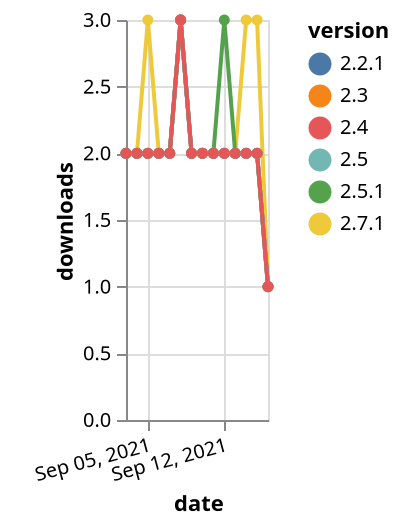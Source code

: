 {"$schema": "https://vega.github.io/schema/vega-lite/v5.json", "description": "A simple bar chart with embedded data.", "data": {"values": [{"date": "2021-09-03", "total": 1034, "delta": 2, "version": "2.3"}, {"date": "2021-09-04", "total": 1036, "delta": 2, "version": "2.3"}, {"date": "2021-09-05", "total": 1038, "delta": 2, "version": "2.3"}, {"date": "2021-09-06", "total": 1040, "delta": 2, "version": "2.3"}, {"date": "2021-09-07", "total": 1042, "delta": 2, "version": "2.3"}, {"date": "2021-09-08", "total": 1045, "delta": 3, "version": "2.3"}, {"date": "2021-09-09", "total": 1047, "delta": 2, "version": "2.3"}, {"date": "2021-09-10", "total": 1049, "delta": 2, "version": "2.3"}, {"date": "2021-09-11", "total": 1051, "delta": 2, "version": "2.3"}, {"date": "2021-09-12", "total": 1053, "delta": 2, "version": "2.3"}, {"date": "2021-09-13", "total": 1055, "delta": 2, "version": "2.3"}, {"date": "2021-09-14", "total": 1057, "delta": 2, "version": "2.3"}, {"date": "2021-09-15", "total": 1059, "delta": 2, "version": "2.3"}, {"date": "2021-09-16", "total": 1060, "delta": 1, "version": "2.3"}, {"date": "2021-09-03", "total": 338, "delta": 2, "version": "2.7.1"}, {"date": "2021-09-04", "total": 340, "delta": 2, "version": "2.7.1"}, {"date": "2021-09-05", "total": 343, "delta": 3, "version": "2.7.1"}, {"date": "2021-09-06", "total": 345, "delta": 2, "version": "2.7.1"}, {"date": "2021-09-07", "total": 347, "delta": 2, "version": "2.7.1"}, {"date": "2021-09-08", "total": 350, "delta": 3, "version": "2.7.1"}, {"date": "2021-09-09", "total": 352, "delta": 2, "version": "2.7.1"}, {"date": "2021-09-10", "total": 354, "delta": 2, "version": "2.7.1"}, {"date": "2021-09-11", "total": 356, "delta": 2, "version": "2.7.1"}, {"date": "2021-09-12", "total": 358, "delta": 2, "version": "2.7.1"}, {"date": "2021-09-13", "total": 360, "delta": 2, "version": "2.7.1"}, {"date": "2021-09-14", "total": 363, "delta": 3, "version": "2.7.1"}, {"date": "2021-09-15", "total": 366, "delta": 3, "version": "2.7.1"}, {"date": "2021-09-16", "total": 367, "delta": 1, "version": "2.7.1"}, {"date": "2021-09-03", "total": 1013, "delta": 2, "version": "2.5.1"}, {"date": "2021-09-04", "total": 1015, "delta": 2, "version": "2.5.1"}, {"date": "2021-09-05", "total": 1017, "delta": 2, "version": "2.5.1"}, {"date": "2021-09-06", "total": 1019, "delta": 2, "version": "2.5.1"}, {"date": "2021-09-07", "total": 1021, "delta": 2, "version": "2.5.1"}, {"date": "2021-09-08", "total": 1024, "delta": 3, "version": "2.5.1"}, {"date": "2021-09-09", "total": 1026, "delta": 2, "version": "2.5.1"}, {"date": "2021-09-10", "total": 1028, "delta": 2, "version": "2.5.1"}, {"date": "2021-09-11", "total": 1030, "delta": 2, "version": "2.5.1"}, {"date": "2021-09-12", "total": 1033, "delta": 3, "version": "2.5.1"}, {"date": "2021-09-13", "total": 1035, "delta": 2, "version": "2.5.1"}, {"date": "2021-09-14", "total": 1037, "delta": 2, "version": "2.5.1"}, {"date": "2021-09-15", "total": 1039, "delta": 2, "version": "2.5.1"}, {"date": "2021-09-16", "total": 1040, "delta": 1, "version": "2.5.1"}, {"date": "2021-09-03", "total": 1119, "delta": 2, "version": "2.2.1"}, {"date": "2021-09-04", "total": 1121, "delta": 2, "version": "2.2.1"}, {"date": "2021-09-05", "total": 1123, "delta": 2, "version": "2.2.1"}, {"date": "2021-09-06", "total": 1125, "delta": 2, "version": "2.2.1"}, {"date": "2021-09-07", "total": 1127, "delta": 2, "version": "2.2.1"}, {"date": "2021-09-08", "total": 1130, "delta": 3, "version": "2.2.1"}, {"date": "2021-09-09", "total": 1132, "delta": 2, "version": "2.2.1"}, {"date": "2021-09-10", "total": 1134, "delta": 2, "version": "2.2.1"}, {"date": "2021-09-11", "total": 1136, "delta": 2, "version": "2.2.1"}, {"date": "2021-09-12", "total": 1138, "delta": 2, "version": "2.2.1"}, {"date": "2021-09-13", "total": 1140, "delta": 2, "version": "2.2.1"}, {"date": "2021-09-14", "total": 1142, "delta": 2, "version": "2.2.1"}, {"date": "2021-09-15", "total": 1144, "delta": 2, "version": "2.2.1"}, {"date": "2021-09-16", "total": 1145, "delta": 1, "version": "2.2.1"}, {"date": "2021-09-03", "total": 995, "delta": 2, "version": "2.5"}, {"date": "2021-09-04", "total": 997, "delta": 2, "version": "2.5"}, {"date": "2021-09-05", "total": 999, "delta": 2, "version": "2.5"}, {"date": "2021-09-06", "total": 1001, "delta": 2, "version": "2.5"}, {"date": "2021-09-07", "total": 1003, "delta": 2, "version": "2.5"}, {"date": "2021-09-08", "total": 1006, "delta": 3, "version": "2.5"}, {"date": "2021-09-09", "total": 1008, "delta": 2, "version": "2.5"}, {"date": "2021-09-10", "total": 1010, "delta": 2, "version": "2.5"}, {"date": "2021-09-11", "total": 1012, "delta": 2, "version": "2.5"}, {"date": "2021-09-12", "total": 1014, "delta": 2, "version": "2.5"}, {"date": "2021-09-13", "total": 1016, "delta": 2, "version": "2.5"}, {"date": "2021-09-14", "total": 1018, "delta": 2, "version": "2.5"}, {"date": "2021-09-15", "total": 1020, "delta": 2, "version": "2.5"}, {"date": "2021-09-16", "total": 1021, "delta": 1, "version": "2.5"}, {"date": "2021-09-03", "total": 1023, "delta": 2, "version": "2.4"}, {"date": "2021-09-04", "total": 1025, "delta": 2, "version": "2.4"}, {"date": "2021-09-05", "total": 1027, "delta": 2, "version": "2.4"}, {"date": "2021-09-06", "total": 1029, "delta": 2, "version": "2.4"}, {"date": "2021-09-07", "total": 1031, "delta": 2, "version": "2.4"}, {"date": "2021-09-08", "total": 1034, "delta": 3, "version": "2.4"}, {"date": "2021-09-09", "total": 1036, "delta": 2, "version": "2.4"}, {"date": "2021-09-10", "total": 1038, "delta": 2, "version": "2.4"}, {"date": "2021-09-11", "total": 1040, "delta": 2, "version": "2.4"}, {"date": "2021-09-12", "total": 1042, "delta": 2, "version": "2.4"}, {"date": "2021-09-13", "total": 1044, "delta": 2, "version": "2.4"}, {"date": "2021-09-14", "total": 1046, "delta": 2, "version": "2.4"}, {"date": "2021-09-15", "total": 1048, "delta": 2, "version": "2.4"}, {"date": "2021-09-16", "total": 1049, "delta": 1, "version": "2.4"}]}, "width": "container", "mark": {"type": "line", "point": {"filled": true}}, "encoding": {"x": {"field": "date", "type": "temporal", "timeUnit": "yearmonthdate", "title": "date", "axis": {"labelAngle": -15}}, "y": {"field": "delta", "type": "quantitative", "title": "downloads"}, "color": {"field": "version", "type": "nominal"}, "tooltip": {"field": "delta"}}}